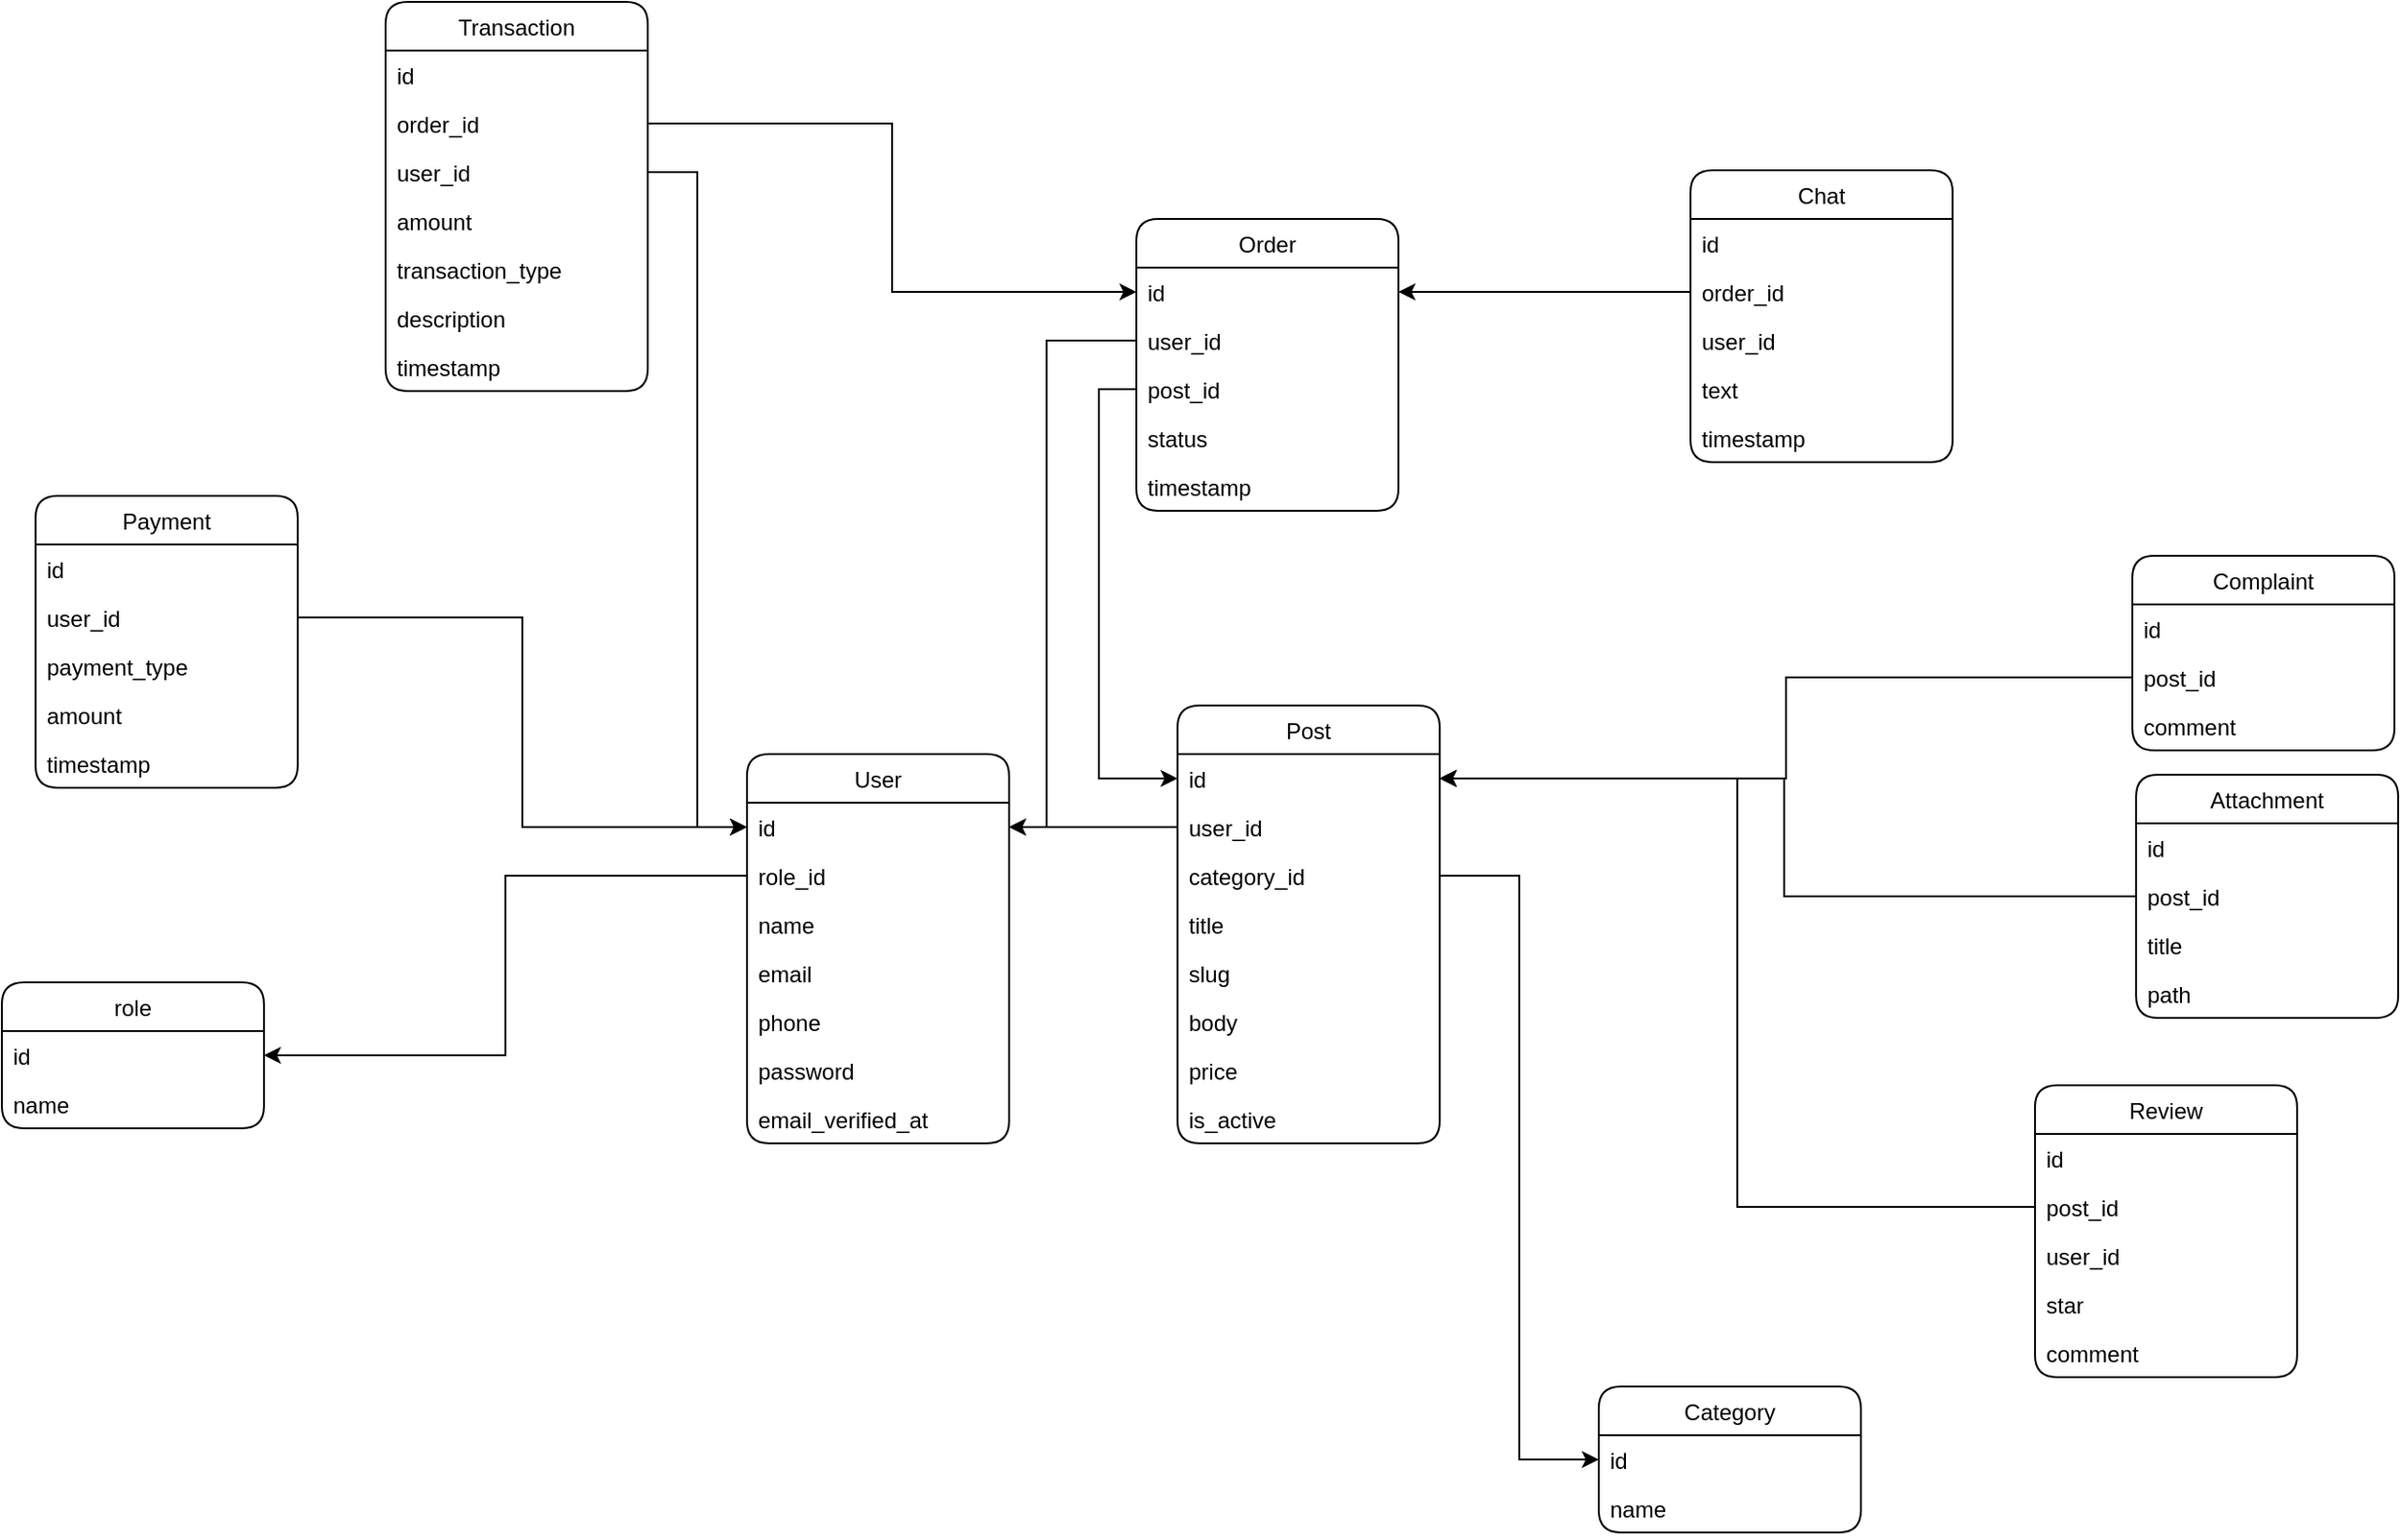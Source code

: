 <mxfile version="20.7.4" type="device"><diagram id="18LuKNpcksIGF4zcTCAO" name="Page-1"><mxGraphModel dx="1802" dy="996" grid="0" gridSize="10" guides="1" tooltips="1" connect="1" arrows="1" fold="1" page="0" pageScale="1" pageWidth="1100" pageHeight="850" math="0" shadow="0"><root><mxCell id="0"/><mxCell id="1" parent="0"/><mxCell id="6Pn6YzadlEzyOFqbPbMU-1" value="User" style="swimlane;fontStyle=0;childLayout=stackLayout;horizontal=1;startSize=26;fillColor=none;horizontalStack=0;resizeParent=1;resizeParentMax=0;resizeLast=0;collapsible=1;marginBottom=0;strokeColor=default;rounded=1;swimlaneLine=1;" parent="1" vertex="1"><mxGeometry x="350" y="205" width="140" height="208" as="geometry"/></mxCell><mxCell id="6Pn6YzadlEzyOFqbPbMU-2" value="id" style="text;strokeColor=none;fillColor=none;align=left;verticalAlign=top;spacingLeft=4;spacingRight=4;overflow=hidden;rotatable=0;points=[[0,0.5],[1,0.5]];portConstraint=eastwest;" parent="6Pn6YzadlEzyOFqbPbMU-1" vertex="1"><mxGeometry y="26" width="140" height="26" as="geometry"/></mxCell><mxCell id="6Pn6YzadlEzyOFqbPbMU-3" value="role_id" style="text;strokeColor=none;fillColor=none;align=left;verticalAlign=top;spacingLeft=4;spacingRight=4;overflow=hidden;rotatable=0;points=[[0,0.5],[1,0.5]];portConstraint=eastwest;" parent="6Pn6YzadlEzyOFqbPbMU-1" vertex="1"><mxGeometry y="52" width="140" height="26" as="geometry"/></mxCell><mxCell id="6Pn6YzadlEzyOFqbPbMU-4" value="name" style="text;strokeColor=none;fillColor=none;align=left;verticalAlign=top;spacingLeft=4;spacingRight=4;overflow=hidden;rotatable=0;points=[[0,0.5],[1,0.5]];portConstraint=eastwest;" parent="6Pn6YzadlEzyOFqbPbMU-1" vertex="1"><mxGeometry y="78" width="140" height="26" as="geometry"/></mxCell><mxCell id="6Pn6YzadlEzyOFqbPbMU-45" value="email" style="text;strokeColor=none;fillColor=none;align=left;verticalAlign=top;spacingLeft=4;spacingRight=4;overflow=hidden;rotatable=0;points=[[0,0.5],[1,0.5]];portConstraint=eastwest;" parent="6Pn6YzadlEzyOFqbPbMU-1" vertex="1"><mxGeometry y="104" width="140" height="26" as="geometry"/></mxCell><mxCell id="6Pn6YzadlEzyOFqbPbMU-76" value="phone" style="text;strokeColor=none;fillColor=none;align=left;verticalAlign=top;spacingLeft=4;spacingRight=4;overflow=hidden;rotatable=0;points=[[0,0.5],[1,0.5]];portConstraint=eastwest;" parent="6Pn6YzadlEzyOFqbPbMU-1" vertex="1"><mxGeometry y="130" width="140" height="26" as="geometry"/></mxCell><mxCell id="6Pn6YzadlEzyOFqbPbMU-46" value="password" style="text;strokeColor=none;fillColor=none;align=left;verticalAlign=top;spacingLeft=4;spacingRight=4;overflow=hidden;rotatable=0;points=[[0,0.5],[1,0.5]];portConstraint=eastwest;" parent="6Pn6YzadlEzyOFqbPbMU-1" vertex="1"><mxGeometry y="156" width="140" height="26" as="geometry"/></mxCell><mxCell id="6Pn6YzadlEzyOFqbPbMU-47" value="email_verified_at" style="text;strokeColor=none;fillColor=none;align=left;verticalAlign=top;spacingLeft=4;spacingRight=4;overflow=hidden;rotatable=0;points=[[0,0.5],[1,0.5]];portConstraint=eastwest;" parent="6Pn6YzadlEzyOFqbPbMU-1" vertex="1"><mxGeometry y="182" width="140" height="26" as="geometry"/></mxCell><mxCell id="6Pn6YzadlEzyOFqbPbMU-5" value="role" style="swimlane;fontStyle=0;childLayout=stackLayout;horizontal=1;startSize=26;fillColor=none;horizontalStack=0;resizeParent=1;resizeParentMax=0;resizeLast=0;collapsible=1;marginBottom=0;strokeColor=default;rounded=1;swimlaneLine=1;" parent="1" vertex="1"><mxGeometry x="-48" y="327" width="140" height="78" as="geometry"/></mxCell><mxCell id="6Pn6YzadlEzyOFqbPbMU-6" value="id" style="text;strokeColor=none;fillColor=none;align=left;verticalAlign=top;spacingLeft=4;spacingRight=4;overflow=hidden;rotatable=0;points=[[0,0.5],[1,0.5]];portConstraint=eastwest;" parent="6Pn6YzadlEzyOFqbPbMU-5" vertex="1"><mxGeometry y="26" width="140" height="26" as="geometry"/></mxCell><mxCell id="6Pn6YzadlEzyOFqbPbMU-8" value="name" style="text;strokeColor=none;fillColor=none;align=left;verticalAlign=top;spacingLeft=4;spacingRight=4;overflow=hidden;rotatable=0;points=[[0,0.5],[1,0.5]];portConstraint=eastwest;" parent="6Pn6YzadlEzyOFqbPbMU-5" vertex="1"><mxGeometry y="52" width="140" height="26" as="geometry"/></mxCell><mxCell id="6Pn6YzadlEzyOFqbPbMU-9" style="edgeStyle=orthogonalEdgeStyle;rounded=0;orthogonalLoop=1;jettySize=auto;html=1;exitX=0;exitY=0.5;exitDx=0;exitDy=0;" parent="1" source="6Pn6YzadlEzyOFqbPbMU-3" target="6Pn6YzadlEzyOFqbPbMU-6" edge="1"><mxGeometry relative="1" as="geometry"/></mxCell><mxCell id="6Pn6YzadlEzyOFqbPbMU-10" value="Post" style="swimlane;fontStyle=0;childLayout=stackLayout;horizontal=1;startSize=26;fillColor=none;horizontalStack=0;resizeParent=1;resizeParentMax=0;resizeLast=0;collapsible=1;marginBottom=0;strokeColor=default;rounded=1;swimlaneLine=1;" parent="1" vertex="1"><mxGeometry x="580" y="179" width="140" height="234" as="geometry"/></mxCell><mxCell id="6Pn6YzadlEzyOFqbPbMU-11" value="id" style="text;strokeColor=none;fillColor=none;align=left;verticalAlign=top;spacingLeft=4;spacingRight=4;overflow=hidden;rotatable=0;points=[[0,0.5],[1,0.5]];portConstraint=eastwest;" parent="6Pn6YzadlEzyOFqbPbMU-10" vertex="1"><mxGeometry y="26" width="140" height="26" as="geometry"/></mxCell><mxCell id="6Pn6YzadlEzyOFqbPbMU-12" value="user_id" style="text;strokeColor=none;fillColor=none;align=left;verticalAlign=top;spacingLeft=4;spacingRight=4;overflow=hidden;rotatable=0;points=[[0,0.5],[1,0.5]];portConstraint=eastwest;" parent="6Pn6YzadlEzyOFqbPbMU-10" vertex="1"><mxGeometry y="52" width="140" height="26" as="geometry"/></mxCell><mxCell id="6Pn6YzadlEzyOFqbPbMU-15" value="category_id" style="text;strokeColor=none;fillColor=none;align=left;verticalAlign=top;spacingLeft=4;spacingRight=4;overflow=hidden;rotatable=0;points=[[0,0.5],[1,0.5]];portConstraint=eastwest;" parent="6Pn6YzadlEzyOFqbPbMU-10" vertex="1"><mxGeometry y="78" width="140" height="26" as="geometry"/></mxCell><mxCell id="6Pn6YzadlEzyOFqbPbMU-13" value="title" style="text;strokeColor=none;fillColor=none;align=left;verticalAlign=top;spacingLeft=4;spacingRight=4;overflow=hidden;rotatable=0;points=[[0,0.5],[1,0.5]];portConstraint=eastwest;" parent="6Pn6YzadlEzyOFqbPbMU-10" vertex="1"><mxGeometry y="104" width="140" height="26" as="geometry"/></mxCell><mxCell id="6Pn6YzadlEzyOFqbPbMU-16" value="slug" style="text;strokeColor=none;fillColor=none;align=left;verticalAlign=top;spacingLeft=4;spacingRight=4;overflow=hidden;rotatable=0;points=[[0,0.5],[1,0.5]];portConstraint=eastwest;" parent="6Pn6YzadlEzyOFqbPbMU-10" vertex="1"><mxGeometry y="130" width="140" height="26" as="geometry"/></mxCell><mxCell id="6Pn6YzadlEzyOFqbPbMU-17" value="body" style="text;strokeColor=none;fillColor=none;align=left;verticalAlign=top;spacingLeft=4;spacingRight=4;overflow=hidden;rotatable=0;points=[[0,0.5],[1,0.5]];portConstraint=eastwest;" parent="6Pn6YzadlEzyOFqbPbMU-10" vertex="1"><mxGeometry y="156" width="140" height="26" as="geometry"/></mxCell><mxCell id="6Pn6YzadlEzyOFqbPbMU-75" value="price" style="text;strokeColor=none;fillColor=none;align=left;verticalAlign=top;spacingLeft=4;spacingRight=4;overflow=hidden;rotatable=0;points=[[0,0.5],[1,0.5]];portConstraint=eastwest;" parent="6Pn6YzadlEzyOFqbPbMU-10" vertex="1"><mxGeometry y="182" width="140" height="26" as="geometry"/></mxCell><mxCell id="3-MSw8hUPLf4-43JIlM5-6" value="is_active" style="text;strokeColor=none;fillColor=none;align=left;verticalAlign=top;spacingLeft=4;spacingRight=4;overflow=hidden;rotatable=0;points=[[0,0.5],[1,0.5]];portConstraint=eastwest;" vertex="1" parent="6Pn6YzadlEzyOFqbPbMU-10"><mxGeometry y="208" width="140" height="26" as="geometry"/></mxCell><mxCell id="6Pn6YzadlEzyOFqbPbMU-14" style="edgeStyle=orthogonalEdgeStyle;rounded=0;orthogonalLoop=1;jettySize=auto;html=1;exitX=0;exitY=0.5;exitDx=0;exitDy=0;" parent="1" source="6Pn6YzadlEzyOFqbPbMU-12" target="6Pn6YzadlEzyOFqbPbMU-2" edge="1"><mxGeometry relative="1" as="geometry"/></mxCell><mxCell id="6Pn6YzadlEzyOFqbPbMU-19" value="Category" style="swimlane;fontStyle=0;childLayout=stackLayout;horizontal=1;startSize=26;fillColor=none;horizontalStack=0;resizeParent=1;resizeParentMax=0;resizeLast=0;collapsible=1;marginBottom=0;strokeColor=default;rounded=1;swimlaneLine=1;" parent="1" vertex="1"><mxGeometry x="805" y="543" width="140" height="78" as="geometry"/></mxCell><mxCell id="6Pn6YzadlEzyOFqbPbMU-20" value="id" style="text;strokeColor=none;fillColor=none;align=left;verticalAlign=top;spacingLeft=4;spacingRight=4;overflow=hidden;rotatable=0;points=[[0,0.5],[1,0.5]];portConstraint=eastwest;" parent="6Pn6YzadlEzyOFqbPbMU-19" vertex="1"><mxGeometry y="26" width="140" height="26" as="geometry"/></mxCell><mxCell id="6Pn6YzadlEzyOFqbPbMU-25" value="name" style="text;strokeColor=none;fillColor=none;align=left;verticalAlign=top;spacingLeft=4;spacingRight=4;overflow=hidden;rotatable=0;points=[[0,0.5],[1,0.5]];portConstraint=eastwest;" parent="6Pn6YzadlEzyOFqbPbMU-19" vertex="1"><mxGeometry y="52" width="140" height="26" as="geometry"/></mxCell><mxCell id="6Pn6YzadlEzyOFqbPbMU-26" style="edgeStyle=orthogonalEdgeStyle;rounded=0;orthogonalLoop=1;jettySize=auto;html=1;exitX=1;exitY=0.5;exitDx=0;exitDy=0;" parent="1" source="6Pn6YzadlEzyOFqbPbMU-15" target="6Pn6YzadlEzyOFqbPbMU-20" edge="1"><mxGeometry relative="1" as="geometry"/></mxCell><mxCell id="6Pn6YzadlEzyOFqbPbMU-27" value="Chat" style="swimlane;fontStyle=0;childLayout=stackLayout;horizontal=1;startSize=26;fillColor=none;horizontalStack=0;resizeParent=1;resizeParentMax=0;resizeLast=0;collapsible=1;marginBottom=0;strokeColor=default;rounded=1;swimlaneLine=1;" parent="1" vertex="1"><mxGeometry x="854" y="-107" width="140" height="156" as="geometry"/></mxCell><mxCell id="6Pn6YzadlEzyOFqbPbMU-28" value="id" style="text;strokeColor=none;fillColor=none;align=left;verticalAlign=top;spacingLeft=4;spacingRight=4;overflow=hidden;rotatable=0;points=[[0,0.5],[1,0.5]];portConstraint=eastwest;" parent="6Pn6YzadlEzyOFqbPbMU-27" vertex="1"><mxGeometry y="26" width="140" height="26" as="geometry"/></mxCell><mxCell id="6Pn6YzadlEzyOFqbPbMU-29" value="order_id" style="text;strokeColor=none;fillColor=none;align=left;verticalAlign=top;spacingLeft=4;spacingRight=4;overflow=hidden;rotatable=0;points=[[0,0.5],[1,0.5]];portConstraint=eastwest;" parent="6Pn6YzadlEzyOFqbPbMU-27" vertex="1"><mxGeometry y="52" width="140" height="26" as="geometry"/></mxCell><mxCell id="6Pn6YzadlEzyOFqbPbMU-30" value="user_id" style="text;strokeColor=none;fillColor=none;align=left;verticalAlign=top;spacingLeft=4;spacingRight=4;overflow=hidden;rotatable=0;points=[[0,0.5],[1,0.5]];portConstraint=eastwest;" parent="6Pn6YzadlEzyOFqbPbMU-27" vertex="1"><mxGeometry y="78" width="140" height="26" as="geometry"/></mxCell><mxCell id="6Pn6YzadlEzyOFqbPbMU-32" value="text" style="text;strokeColor=none;fillColor=none;align=left;verticalAlign=top;spacingLeft=4;spacingRight=4;overflow=hidden;rotatable=0;points=[[0,0.5],[1,0.5]];portConstraint=eastwest;" parent="6Pn6YzadlEzyOFqbPbMU-27" vertex="1"><mxGeometry y="104" width="140" height="26" as="geometry"/></mxCell><mxCell id="6Pn6YzadlEzyOFqbPbMU-44" value="timestamp" style="text;strokeColor=none;fillColor=none;align=left;verticalAlign=top;spacingLeft=4;spacingRight=4;overflow=hidden;rotatable=0;points=[[0,0.5],[1,0.5]];portConstraint=eastwest;" parent="6Pn6YzadlEzyOFqbPbMU-27" vertex="1"><mxGeometry y="130" width="140" height="26" as="geometry"/></mxCell><mxCell id="6Pn6YzadlEzyOFqbPbMU-34" value="Attachment" style="swimlane;fontStyle=0;childLayout=stackLayout;horizontal=1;startSize=26;fillColor=none;horizontalStack=0;resizeParent=1;resizeParentMax=0;resizeLast=0;collapsible=1;marginBottom=0;strokeColor=default;rounded=1;swimlaneLine=1;" parent="1" vertex="1"><mxGeometry x="1092" y="216" width="140" height="130" as="geometry"/></mxCell><mxCell id="6Pn6YzadlEzyOFqbPbMU-35" value="id" style="text;strokeColor=none;fillColor=none;align=left;verticalAlign=top;spacingLeft=4;spacingRight=4;overflow=hidden;rotatable=0;points=[[0,0.5],[1,0.5]];portConstraint=eastwest;" parent="6Pn6YzadlEzyOFqbPbMU-34" vertex="1"><mxGeometry y="26" width="140" height="26" as="geometry"/></mxCell><mxCell id="6Pn6YzadlEzyOFqbPbMU-38" value="post_id" style="text;strokeColor=none;fillColor=none;align=left;verticalAlign=top;spacingLeft=4;spacingRight=4;overflow=hidden;rotatable=0;points=[[0,0.5],[1,0.5]];portConstraint=eastwest;" parent="6Pn6YzadlEzyOFqbPbMU-34" vertex="1"><mxGeometry y="52" width="140" height="26" as="geometry"/></mxCell><mxCell id="6Pn6YzadlEzyOFqbPbMU-36" value="title" style="text;strokeColor=none;fillColor=none;align=left;verticalAlign=top;spacingLeft=4;spacingRight=4;overflow=hidden;rotatable=0;points=[[0,0.5],[1,0.5]];portConstraint=eastwest;" parent="6Pn6YzadlEzyOFqbPbMU-34" vertex="1"><mxGeometry y="78" width="140" height="26" as="geometry"/></mxCell><mxCell id="6Pn6YzadlEzyOFqbPbMU-37" value="path" style="text;strokeColor=none;fillColor=none;align=left;verticalAlign=top;spacingLeft=4;spacingRight=4;overflow=hidden;rotatable=0;points=[[0,0.5],[1,0.5]];portConstraint=eastwest;" parent="6Pn6YzadlEzyOFqbPbMU-34" vertex="1"><mxGeometry y="104" width="140" height="26" as="geometry"/></mxCell><mxCell id="6Pn6YzadlEzyOFqbPbMU-42" style="edgeStyle=orthogonalEdgeStyle;rounded=0;orthogonalLoop=1;jettySize=auto;html=1;exitX=0;exitY=0.5;exitDx=0;exitDy=0;" parent="1" source="6Pn6YzadlEzyOFqbPbMU-38" target="6Pn6YzadlEzyOFqbPbMU-11" edge="1"><mxGeometry x="0.002" relative="1" as="geometry"><Array as="points"><mxPoint x="904" y="281"/><mxPoint x="904" y="218"/></Array><mxPoint as="offset"/></mxGeometry></mxCell><mxCell id="6Pn6YzadlEzyOFqbPbMU-48" value="Order" style="swimlane;fontStyle=0;childLayout=stackLayout;horizontal=1;startSize=26;fillColor=none;horizontalStack=0;resizeParent=1;resizeParentMax=0;resizeLast=0;collapsible=1;marginBottom=0;strokeColor=default;rounded=1;swimlaneLine=1;" parent="1" vertex="1"><mxGeometry x="558" y="-81" width="140" height="156" as="geometry"/></mxCell><mxCell id="6Pn6YzadlEzyOFqbPbMU-49" value="id" style="text;strokeColor=none;fillColor=none;align=left;verticalAlign=top;spacingLeft=4;spacingRight=4;overflow=hidden;rotatable=0;points=[[0,0.5],[1,0.5]];portConstraint=eastwest;" parent="6Pn6YzadlEzyOFqbPbMU-48" vertex="1"><mxGeometry y="26" width="140" height="26" as="geometry"/></mxCell><mxCell id="6Pn6YzadlEzyOFqbPbMU-50" value="user_id" style="text;strokeColor=none;fillColor=none;align=left;verticalAlign=top;spacingLeft=4;spacingRight=4;overflow=hidden;rotatable=0;points=[[0,0.5],[1,0.5]];portConstraint=eastwest;" parent="6Pn6YzadlEzyOFqbPbMU-48" vertex="1"><mxGeometry y="52" width="140" height="26" as="geometry"/></mxCell><mxCell id="6Pn6YzadlEzyOFqbPbMU-51" value="post_id" style="text;strokeColor=none;fillColor=none;align=left;verticalAlign=top;spacingLeft=4;spacingRight=4;overflow=hidden;rotatable=0;points=[[0,0.5],[1,0.5]];portConstraint=eastwest;" parent="6Pn6YzadlEzyOFqbPbMU-48" vertex="1"><mxGeometry y="78" width="140" height="26" as="geometry"/></mxCell><mxCell id="6Pn6YzadlEzyOFqbPbMU-66" value="status" style="text;strokeColor=none;fillColor=none;align=left;verticalAlign=top;spacingLeft=4;spacingRight=4;overflow=hidden;rotatable=0;points=[[0,0.5],[1,0.5]];portConstraint=eastwest;" parent="6Pn6YzadlEzyOFqbPbMU-48" vertex="1"><mxGeometry y="104" width="140" height="26" as="geometry"/></mxCell><mxCell id="6Pn6YzadlEzyOFqbPbMU-54" value="timestamp" style="text;strokeColor=none;fillColor=none;align=left;verticalAlign=top;spacingLeft=4;spacingRight=4;overflow=hidden;rotatable=0;points=[[0,0.5],[1,0.5]];portConstraint=eastwest;" parent="6Pn6YzadlEzyOFqbPbMU-48" vertex="1"><mxGeometry y="130" width="140" height="26" as="geometry"/></mxCell><mxCell id="6Pn6YzadlEzyOFqbPbMU-55" value="Payment" style="swimlane;fontStyle=0;childLayout=stackLayout;horizontal=1;startSize=26;fillColor=none;horizontalStack=0;resizeParent=1;resizeParentMax=0;resizeLast=0;collapsible=1;marginBottom=0;strokeColor=default;rounded=1;swimlaneLine=1;" parent="1" vertex="1"><mxGeometry x="-30" y="67" width="140" height="156" as="geometry"/></mxCell><mxCell id="6Pn6YzadlEzyOFqbPbMU-56" value="id" style="text;strokeColor=none;fillColor=none;align=left;verticalAlign=top;spacingLeft=4;spacingRight=4;overflow=hidden;rotatable=0;points=[[0,0.5],[1,0.5]];portConstraint=eastwest;" parent="6Pn6YzadlEzyOFqbPbMU-55" vertex="1"><mxGeometry y="26" width="140" height="26" as="geometry"/></mxCell><mxCell id="6Pn6YzadlEzyOFqbPbMU-57" value="user_id" style="text;strokeColor=none;fillColor=none;align=left;verticalAlign=top;spacingLeft=4;spacingRight=4;overflow=hidden;rotatable=0;points=[[0,0.5],[1,0.5]];portConstraint=eastwest;" parent="6Pn6YzadlEzyOFqbPbMU-55" vertex="1"><mxGeometry y="52" width="140" height="26" as="geometry"/></mxCell><mxCell id="6Pn6YzadlEzyOFqbPbMU-59" value="payment_type" style="text;strokeColor=none;fillColor=none;align=left;verticalAlign=top;spacingLeft=4;spacingRight=4;overflow=hidden;rotatable=0;points=[[0,0.5],[1,0.5]];portConstraint=eastwest;" parent="6Pn6YzadlEzyOFqbPbMU-55" vertex="1"><mxGeometry y="78" width="140" height="26" as="geometry"/></mxCell><mxCell id="6Pn6YzadlEzyOFqbPbMU-60" value="amount" style="text;strokeColor=none;fillColor=none;align=left;verticalAlign=top;spacingLeft=4;spacingRight=4;overflow=hidden;rotatable=0;points=[[0,0.5],[1,0.5]];portConstraint=eastwest;" parent="6Pn6YzadlEzyOFqbPbMU-55" vertex="1"><mxGeometry y="104" width="140" height="26" as="geometry"/></mxCell><mxCell id="6Pn6YzadlEzyOFqbPbMU-58" value="timestamp" style="text;strokeColor=none;fillColor=none;align=left;verticalAlign=top;spacingLeft=4;spacingRight=4;overflow=hidden;rotatable=0;points=[[0,0.5],[1,0.5]];portConstraint=eastwest;" parent="6Pn6YzadlEzyOFqbPbMU-55" vertex="1"><mxGeometry y="130" width="140" height="26" as="geometry"/></mxCell><mxCell id="6Pn6YzadlEzyOFqbPbMU-63" style="edgeStyle=orthogonalEdgeStyle;rounded=0;orthogonalLoop=1;jettySize=auto;html=1;exitX=1;exitY=0.5;exitDx=0;exitDy=0;" parent="1" source="6Pn6YzadlEzyOFqbPbMU-57" target="6Pn6YzadlEzyOFqbPbMU-2" edge="1"><mxGeometry relative="1" as="geometry"/></mxCell><mxCell id="6Pn6YzadlEzyOFqbPbMU-64" style="edgeStyle=orthogonalEdgeStyle;rounded=0;orthogonalLoop=1;jettySize=auto;html=1;exitX=0;exitY=0.5;exitDx=0;exitDy=0;" parent="1" source="6Pn6YzadlEzyOFqbPbMU-50" target="6Pn6YzadlEzyOFqbPbMU-2" edge="1"><mxGeometry x="-0.024" y="-9" relative="1" as="geometry"><Array as="points"><mxPoint x="510" y="-16"/><mxPoint x="510" y="244"/></Array><mxPoint as="offset"/></mxGeometry></mxCell><mxCell id="6Pn6YzadlEzyOFqbPbMU-65" style="edgeStyle=orthogonalEdgeStyle;rounded=0;orthogonalLoop=1;jettySize=auto;html=1;exitX=0;exitY=0.5;exitDx=0;exitDy=0;" parent="1" source="6Pn6YzadlEzyOFqbPbMU-51" target="6Pn6YzadlEzyOFqbPbMU-11" edge="1"><mxGeometry relative="1" as="geometry"/></mxCell><mxCell id="6Pn6YzadlEzyOFqbPbMU-67" value="Transaction" style="swimlane;fontStyle=0;childLayout=stackLayout;horizontal=1;startSize=26;fillColor=none;horizontalStack=0;resizeParent=1;resizeParentMax=0;resizeLast=0;collapsible=1;marginBottom=0;strokeColor=default;rounded=1;swimlaneLine=1;" parent="1" vertex="1"><mxGeometry x="157" y="-197" width="140" height="208" as="geometry"/></mxCell><mxCell id="6Pn6YzadlEzyOFqbPbMU-68" value="id" style="text;strokeColor=none;fillColor=none;align=left;verticalAlign=top;spacingLeft=4;spacingRight=4;overflow=hidden;rotatable=0;points=[[0,0.5],[1,0.5]];portConstraint=eastwest;" parent="6Pn6YzadlEzyOFqbPbMU-67" vertex="1"><mxGeometry y="26" width="140" height="26" as="geometry"/></mxCell><mxCell id="zc4fuMfADP9bBONYAa-e-1" value="order_id" style="text;strokeColor=none;fillColor=none;align=left;verticalAlign=top;spacingLeft=4;spacingRight=4;overflow=hidden;rotatable=0;points=[[0,0.5],[1,0.5]];portConstraint=eastwest;" parent="6Pn6YzadlEzyOFqbPbMU-67" vertex="1"><mxGeometry y="52" width="140" height="26" as="geometry"/></mxCell><mxCell id="6Pn6YzadlEzyOFqbPbMU-69" value="user_id" style="text;strokeColor=none;fillColor=none;align=left;verticalAlign=top;spacingLeft=4;spacingRight=4;overflow=hidden;rotatable=0;points=[[0,0.5],[1,0.5]];portConstraint=eastwest;" parent="6Pn6YzadlEzyOFqbPbMU-67" vertex="1"><mxGeometry y="78" width="140" height="26" as="geometry"/></mxCell><mxCell id="6Pn6YzadlEzyOFqbPbMU-71" value="amount" style="text;strokeColor=none;fillColor=none;align=left;verticalAlign=top;spacingLeft=4;spacingRight=4;overflow=hidden;rotatable=0;points=[[0,0.5],[1,0.5]];portConstraint=eastwest;" parent="6Pn6YzadlEzyOFqbPbMU-67" vertex="1"><mxGeometry y="104" width="140" height="26" as="geometry"/></mxCell><mxCell id="6Pn6YzadlEzyOFqbPbMU-72" value="transaction_type" style="text;strokeColor=none;fillColor=none;align=left;verticalAlign=top;spacingLeft=4;spacingRight=4;overflow=hidden;rotatable=0;points=[[0,0.5],[1,0.5]];portConstraint=eastwest;" parent="6Pn6YzadlEzyOFqbPbMU-67" vertex="1"><mxGeometry y="130" width="140" height="26" as="geometry"/></mxCell><mxCell id="zc4fuMfADP9bBONYAa-e-2" value="description" style="text;strokeColor=none;fillColor=none;align=left;verticalAlign=top;spacingLeft=4;spacingRight=4;overflow=hidden;rotatable=0;points=[[0,0.5],[1,0.5]];portConstraint=eastwest;" parent="6Pn6YzadlEzyOFqbPbMU-67" vertex="1"><mxGeometry y="156" width="140" height="26" as="geometry"/></mxCell><mxCell id="6Pn6YzadlEzyOFqbPbMU-73" value="timestamp" style="text;strokeColor=none;fillColor=none;align=left;verticalAlign=top;spacingLeft=4;spacingRight=4;overflow=hidden;rotatable=0;points=[[0,0.5],[1,0.5]];portConstraint=eastwest;" parent="6Pn6YzadlEzyOFqbPbMU-67" vertex="1"><mxGeometry y="182" width="140" height="26" as="geometry"/></mxCell><mxCell id="SYDO_ev4wPm6S-BByQa--2" style="edgeStyle=orthogonalEdgeStyle;rounded=0;orthogonalLoop=1;jettySize=auto;html=1;exitX=0;exitY=0.5;exitDx=0;exitDy=0;" parent="1" source="6Pn6YzadlEzyOFqbPbMU-29" target="6Pn6YzadlEzyOFqbPbMU-49" edge="1"><mxGeometry relative="1" as="geometry"/></mxCell><mxCell id="zc4fuMfADP9bBONYAa-e-3" style="edgeStyle=orthogonalEdgeStyle;rounded=0;orthogonalLoop=1;jettySize=auto;html=1;exitX=1;exitY=0.5;exitDx=0;exitDy=0;" parent="1" source="zc4fuMfADP9bBONYAa-e-1" target="6Pn6YzadlEzyOFqbPbMU-49" edge="1"><mxGeometry relative="1" as="geometry"/></mxCell><mxCell id="zc4fuMfADP9bBONYAa-e-5" style="edgeStyle=orthogonalEdgeStyle;rounded=0;orthogonalLoop=1;jettySize=auto;html=1;exitX=1;exitY=0.5;exitDx=0;exitDy=0;" parent="1" source="6Pn6YzadlEzyOFqbPbMU-69" target="6Pn6YzadlEzyOFqbPbMU-2" edge="1"><mxGeometry relative="1" as="geometry"/></mxCell><mxCell id="n_fzNyXBHJONfOGo5vLq-1" value="Review" style="swimlane;fontStyle=0;childLayout=stackLayout;horizontal=1;startSize=26;fillColor=none;horizontalStack=0;resizeParent=1;resizeParentMax=0;resizeLast=0;collapsible=1;marginBottom=0;strokeColor=default;rounded=1;swimlaneLine=1;" parent="1" vertex="1"><mxGeometry x="1038" y="382" width="140" height="156" as="geometry"/></mxCell><mxCell id="n_fzNyXBHJONfOGo5vLq-2" value="id" style="text;strokeColor=none;fillColor=none;align=left;verticalAlign=top;spacingLeft=4;spacingRight=4;overflow=hidden;rotatable=0;points=[[0,0.5],[1,0.5]];portConstraint=eastwest;" parent="n_fzNyXBHJONfOGo5vLq-1" vertex="1"><mxGeometry y="26" width="140" height="26" as="geometry"/></mxCell><mxCell id="n_fzNyXBHJONfOGo5vLq-3" value="post_id" style="text;strokeColor=none;fillColor=none;align=left;verticalAlign=top;spacingLeft=4;spacingRight=4;overflow=hidden;rotatable=0;points=[[0,0.5],[1,0.5]];portConstraint=eastwest;" parent="n_fzNyXBHJONfOGo5vLq-1" vertex="1"><mxGeometry y="52" width="140" height="26" as="geometry"/></mxCell><mxCell id="n_fzNyXBHJONfOGo5vLq-4" value="user_id" style="text;strokeColor=none;fillColor=none;align=left;verticalAlign=top;spacingLeft=4;spacingRight=4;overflow=hidden;rotatable=0;points=[[0,0.5],[1,0.5]];portConstraint=eastwest;" parent="n_fzNyXBHJONfOGo5vLq-1" vertex="1"><mxGeometry y="78" width="140" height="26" as="geometry"/></mxCell><mxCell id="n_fzNyXBHJONfOGo5vLq-5" value="star" style="text;strokeColor=none;fillColor=none;align=left;verticalAlign=top;spacingLeft=4;spacingRight=4;overflow=hidden;rotatable=0;points=[[0,0.5],[1,0.5]];portConstraint=eastwest;" parent="n_fzNyXBHJONfOGo5vLq-1" vertex="1"><mxGeometry y="104" width="140" height="26" as="geometry"/></mxCell><mxCell id="n_fzNyXBHJONfOGo5vLq-6" value="comment" style="text;strokeColor=none;fillColor=none;align=left;verticalAlign=top;spacingLeft=4;spacingRight=4;overflow=hidden;rotatable=0;points=[[0,0.5],[1,0.5]];portConstraint=eastwest;" parent="n_fzNyXBHJONfOGo5vLq-1" vertex="1"><mxGeometry y="130" width="140" height="26" as="geometry"/></mxCell><mxCell id="n_fzNyXBHJONfOGo5vLq-7" style="edgeStyle=orthogonalEdgeStyle;rounded=0;orthogonalLoop=1;jettySize=auto;html=1;exitX=0;exitY=0.5;exitDx=0;exitDy=0;" parent="1" source="n_fzNyXBHJONfOGo5vLq-3" target="6Pn6YzadlEzyOFqbPbMU-11" edge="1"><mxGeometry relative="1" as="geometry"/></mxCell><mxCell id="3-MSw8hUPLf4-43JIlM5-1" value="Complaint" style="swimlane;fontStyle=0;childLayout=stackLayout;horizontal=1;startSize=26;fillColor=none;horizontalStack=0;resizeParent=1;resizeParentMax=0;resizeLast=0;collapsible=1;marginBottom=0;strokeColor=default;rounded=1;swimlaneLine=1;" vertex="1" parent="1"><mxGeometry x="1090" y="99" width="140" height="104" as="geometry"/></mxCell><mxCell id="3-MSw8hUPLf4-43JIlM5-2" value="id" style="text;strokeColor=none;fillColor=none;align=left;verticalAlign=top;spacingLeft=4;spacingRight=4;overflow=hidden;rotatable=0;points=[[0,0.5],[1,0.5]];portConstraint=eastwest;" vertex="1" parent="3-MSw8hUPLf4-43JIlM5-1"><mxGeometry y="26" width="140" height="26" as="geometry"/></mxCell><mxCell id="3-MSw8hUPLf4-43JIlM5-3" value="post_id" style="text;strokeColor=none;fillColor=none;align=left;verticalAlign=top;spacingLeft=4;spacingRight=4;overflow=hidden;rotatable=0;points=[[0,0.5],[1,0.5]];portConstraint=eastwest;" vertex="1" parent="3-MSw8hUPLf4-43JIlM5-1"><mxGeometry y="52" width="140" height="26" as="geometry"/></mxCell><mxCell id="3-MSw8hUPLf4-43JIlM5-4" value="comment" style="text;strokeColor=none;fillColor=none;align=left;verticalAlign=top;spacingLeft=4;spacingRight=4;overflow=hidden;rotatable=0;points=[[0,0.5],[1,0.5]];portConstraint=eastwest;" vertex="1" parent="3-MSw8hUPLf4-43JIlM5-1"><mxGeometry y="78" width="140" height="26" as="geometry"/></mxCell><mxCell id="3-MSw8hUPLf4-43JIlM5-7" style="edgeStyle=orthogonalEdgeStyle;rounded=0;orthogonalLoop=1;jettySize=auto;html=1;exitX=0;exitY=0.5;exitDx=0;exitDy=0;" edge="1" parent="1" source="3-MSw8hUPLf4-43JIlM5-3" target="6Pn6YzadlEzyOFqbPbMU-11"><mxGeometry relative="1" as="geometry"/></mxCell></root></mxGraphModel></diagram></mxfile>